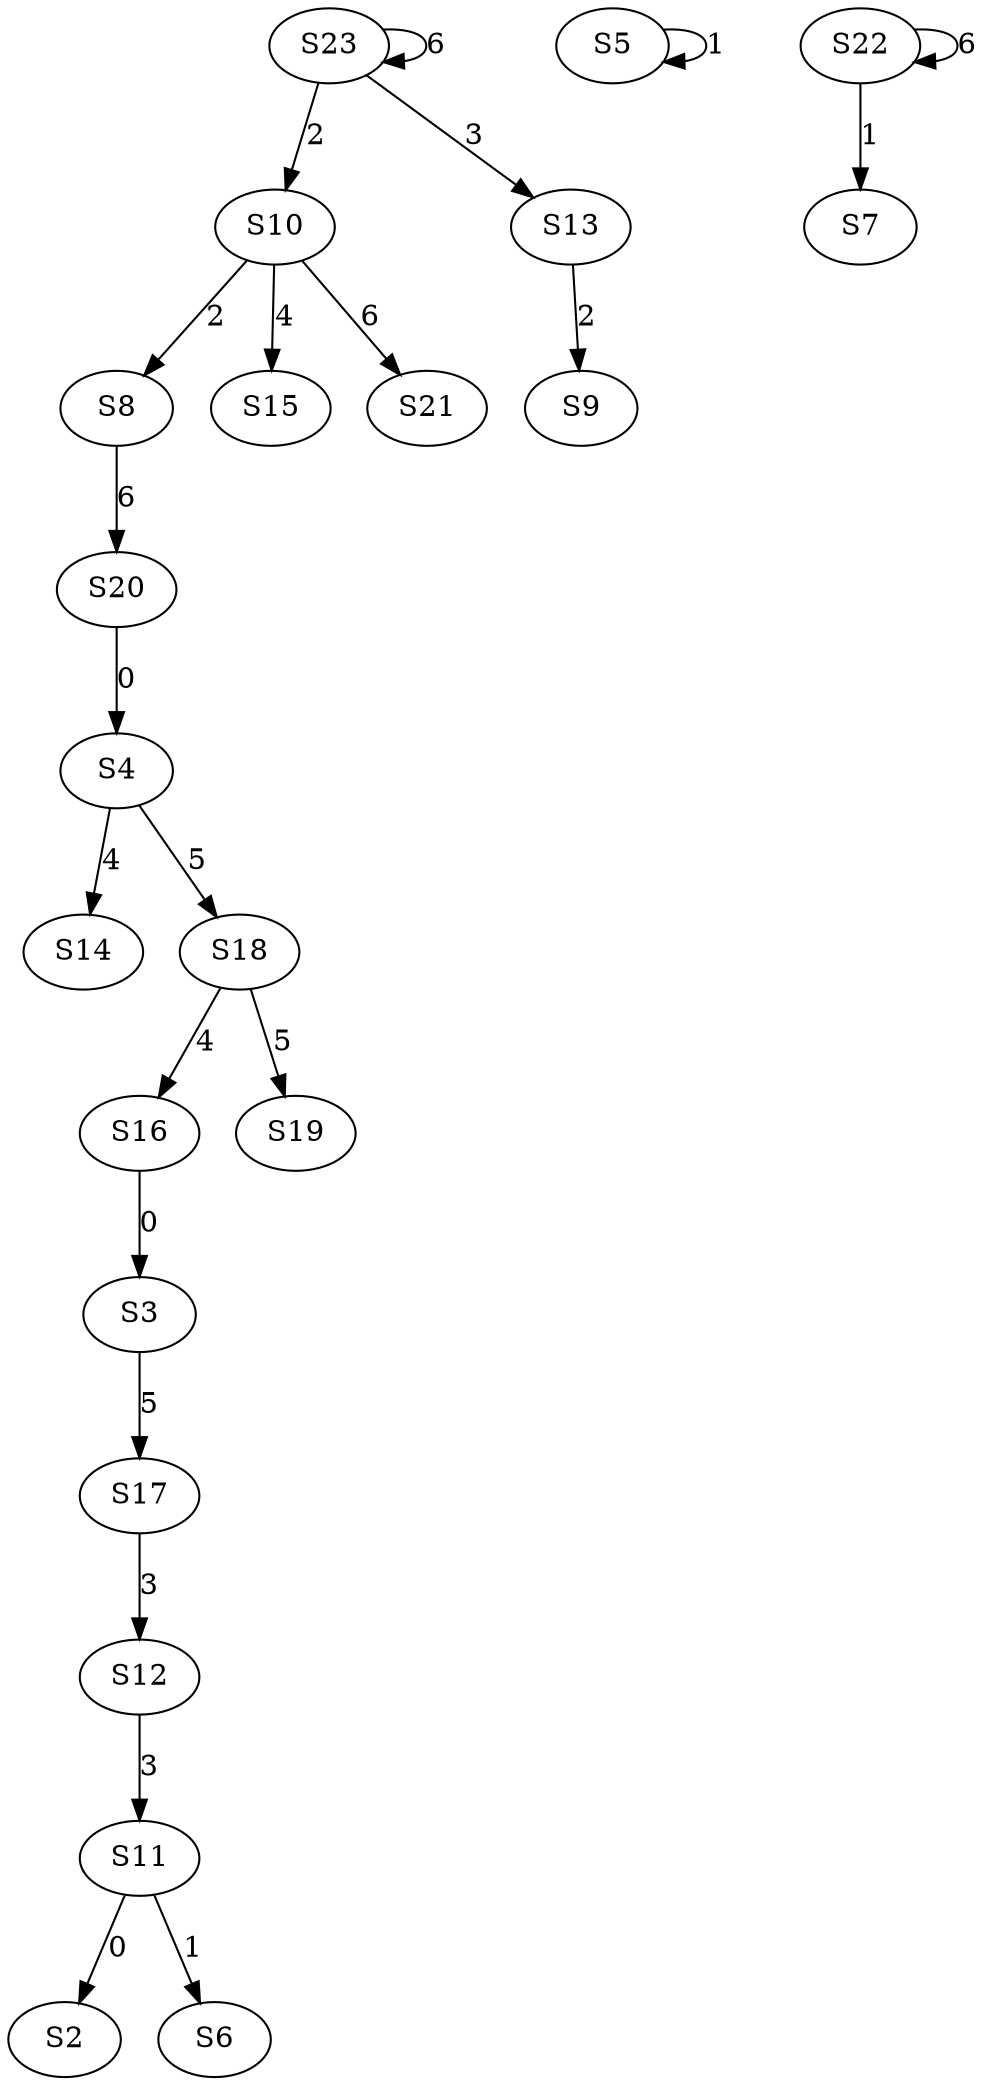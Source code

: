 strict digraph {
	S11 -> S2 [ label = 0 ];
	S16 -> S3 [ label = 0 ];
	S20 -> S4 [ label = 0 ];
	S5 -> S5 [ label = 1 ];
	S11 -> S6 [ label = 1 ];
	S22 -> S7 [ label = 1 ];
	S10 -> S8 [ label = 2 ];
	S13 -> S9 [ label = 2 ];
	S23 -> S10 [ label = 2 ];
	S12 -> S11 [ label = 3 ];
	S17 -> S12 [ label = 3 ];
	S23 -> S13 [ label = 3 ];
	S4 -> S14 [ label = 4 ];
	S10 -> S15 [ label = 4 ];
	S18 -> S16 [ label = 4 ];
	S3 -> S17 [ label = 5 ];
	S4 -> S18 [ label = 5 ];
	S18 -> S19 [ label = 5 ];
	S8 -> S20 [ label = 6 ];
	S10 -> S21 [ label = 6 ];
	S22 -> S22 [ label = 6 ];
	S23 -> S23 [ label = 6 ];
}